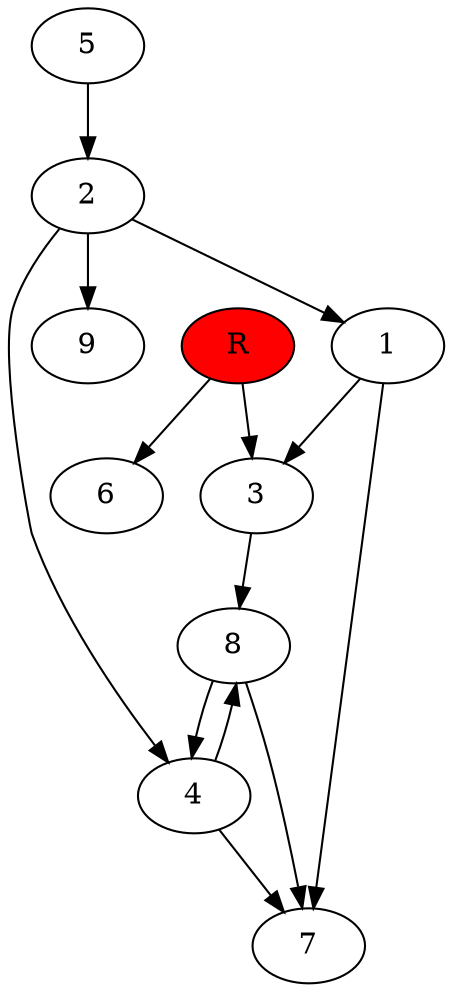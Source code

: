 digraph prb4900 {
	1
	2
	3
	4
	5
	6
	7
	8
	R [fillcolor="#ff0000" style=filled]
	1 -> 3
	1 -> 7
	2 -> 1
	2 -> 4
	2 -> 9
	3 -> 8
	4 -> 7
	4 -> 8
	5 -> 2
	8 -> 4
	8 -> 7
	R -> 3
	R -> 6
}
